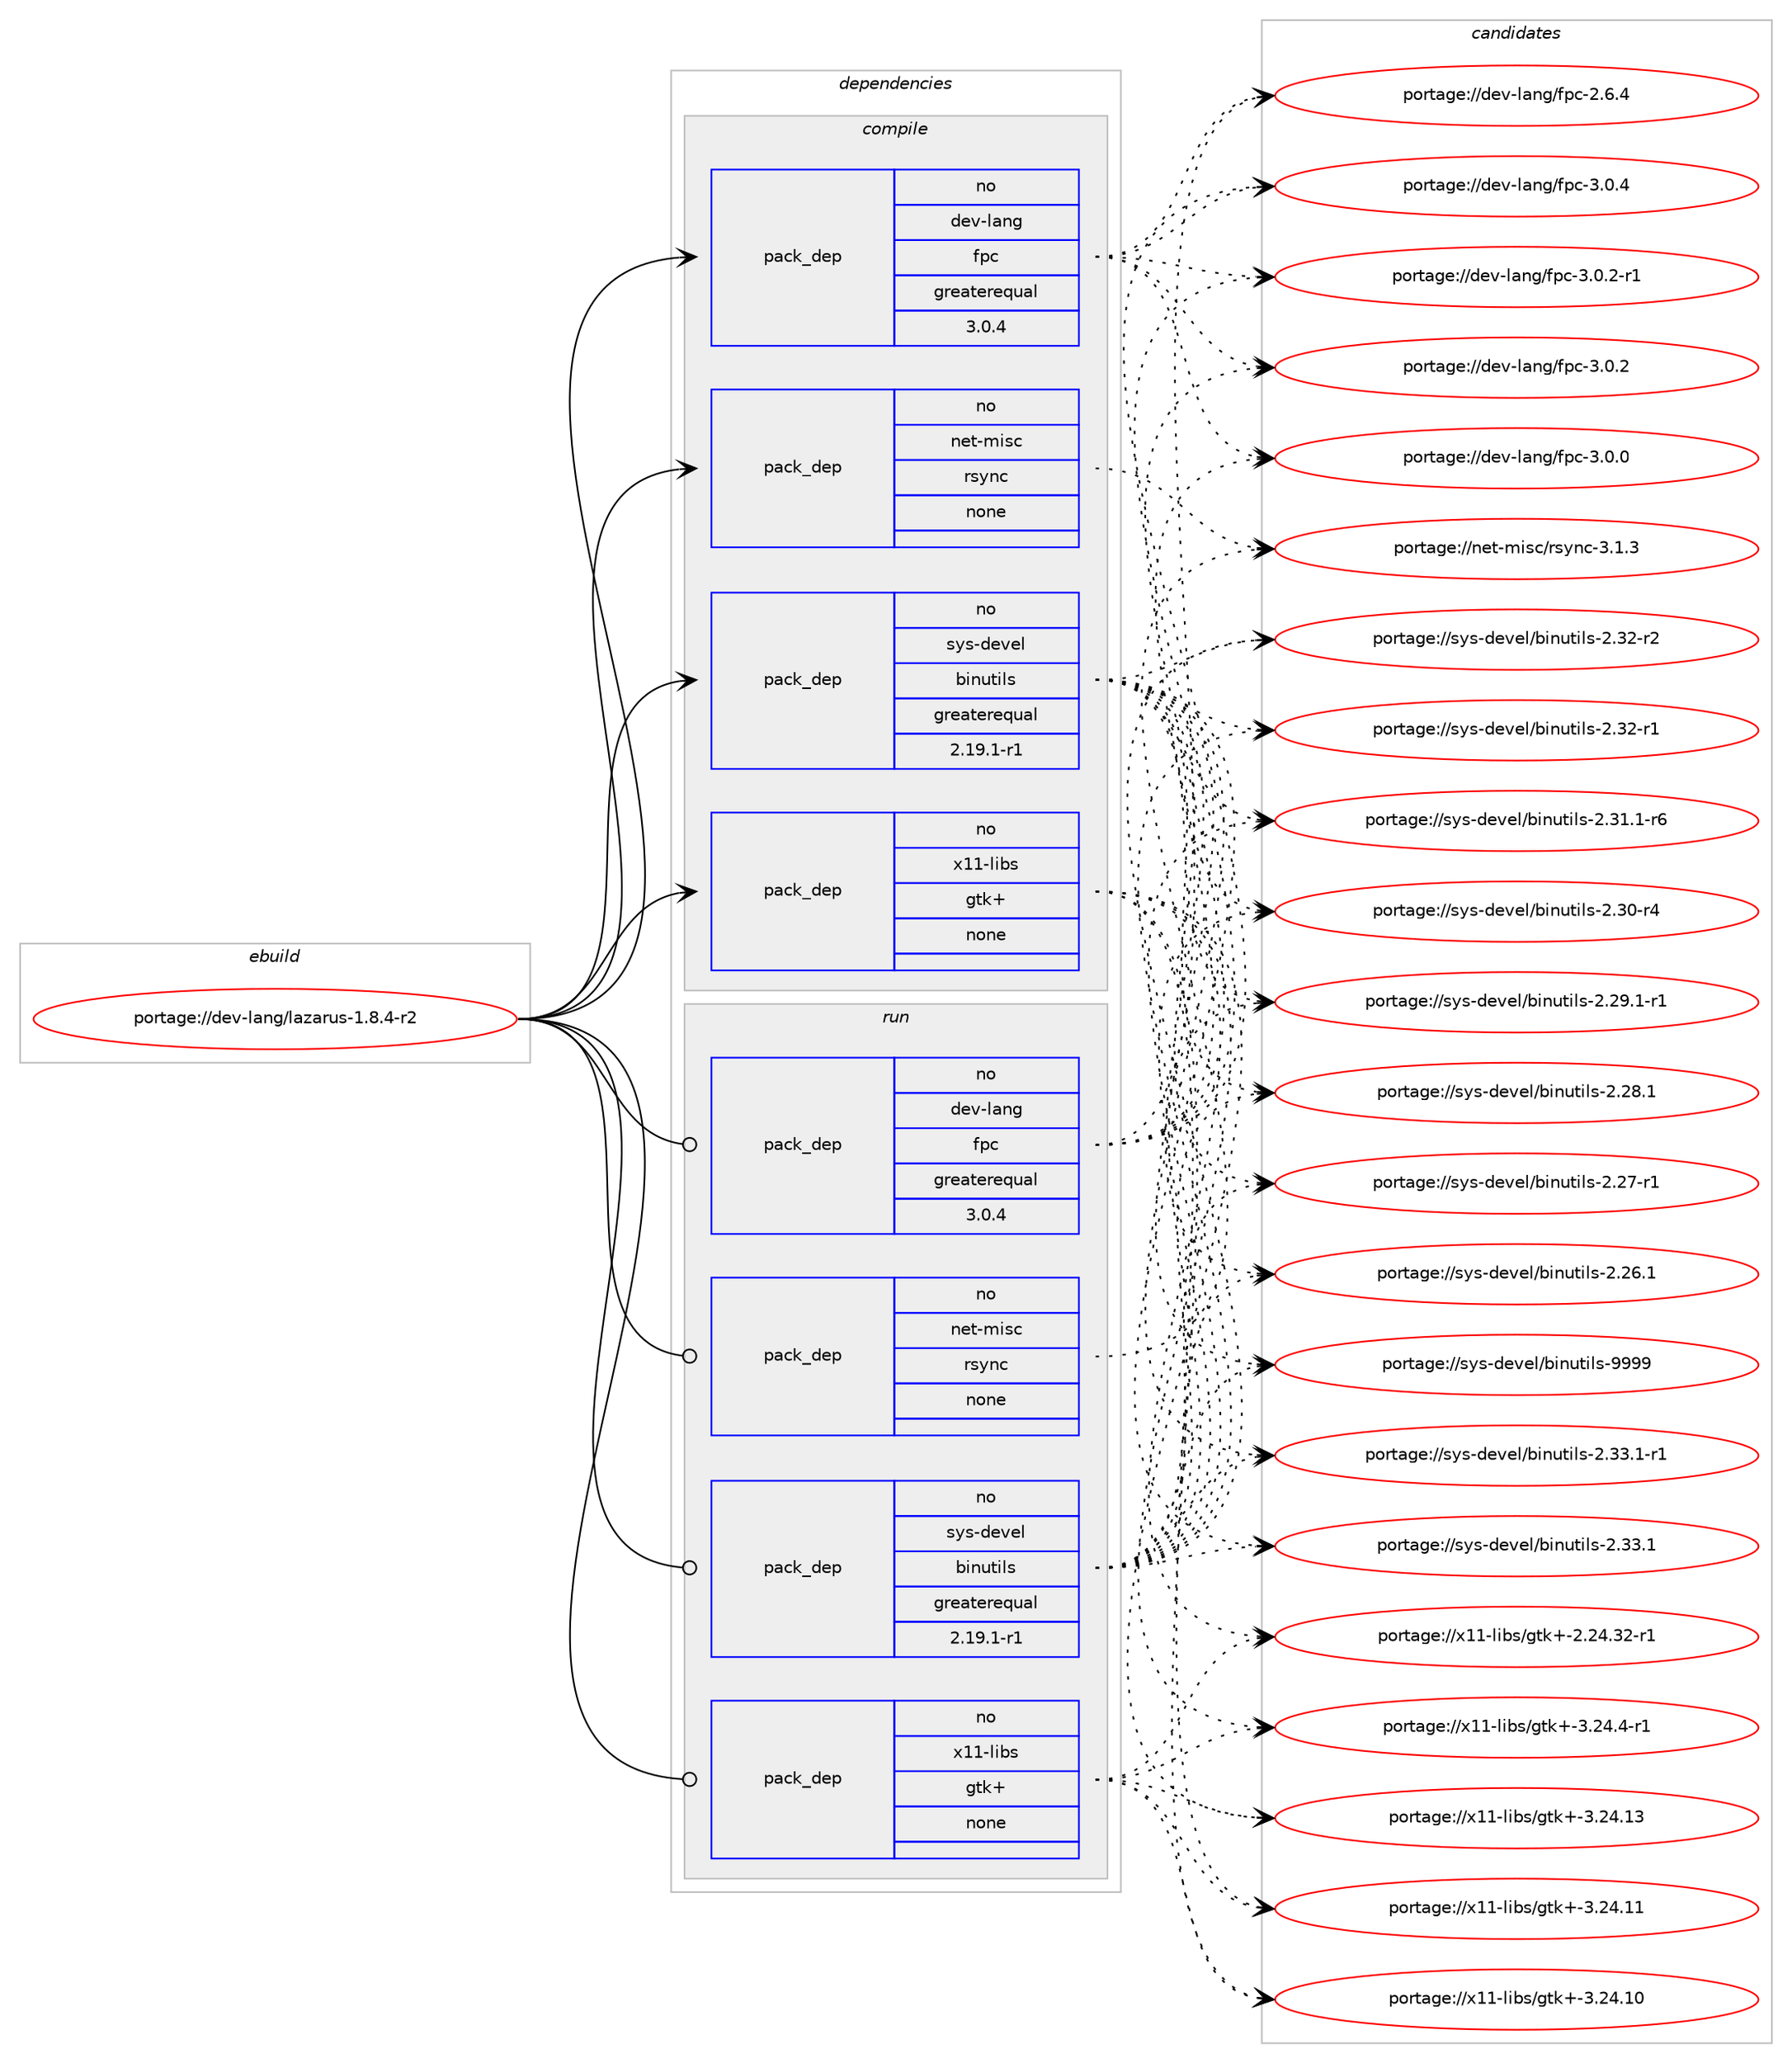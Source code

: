 digraph prolog {

# *************
# Graph options
# *************

newrank=true;
concentrate=true;
compound=true;
graph [rankdir=LR,fontname=Helvetica,fontsize=10,ranksep=1.5];#, ranksep=2.5, nodesep=0.2];
edge  [arrowhead=vee];
node  [fontname=Helvetica,fontsize=10];

# **********
# The ebuild
# **********

subgraph cluster_leftcol {
color=gray;
label=<<i>ebuild</i>>;
id [label="portage://dev-lang/lazarus-1.8.4-r2", color=red, width=4, href="../dev-lang/lazarus-1.8.4-r2.svg"];
}

# ****************
# The dependencies
# ****************

subgraph cluster_midcol {
color=gray;
label=<<i>dependencies</i>>;
subgraph cluster_compile {
fillcolor="#eeeeee";
style=filled;
label=<<i>compile</i>>;
subgraph pack388882 {
dependency522929 [label=<<TABLE BORDER="0" CELLBORDER="1" CELLSPACING="0" CELLPADDING="4" WIDTH="220"><TR><TD ROWSPAN="6" CELLPADDING="30">pack_dep</TD></TR><TR><TD WIDTH="110">no</TD></TR><TR><TD>dev-lang</TD></TR><TR><TD>fpc</TD></TR><TR><TD>greaterequal</TD></TR><TR><TD>3.0.4</TD></TR></TABLE>>, shape=none, color=blue];
}
id:e -> dependency522929:w [weight=20,style="solid",arrowhead="vee"];
subgraph pack388883 {
dependency522930 [label=<<TABLE BORDER="0" CELLBORDER="1" CELLSPACING="0" CELLPADDING="4" WIDTH="220"><TR><TD ROWSPAN="6" CELLPADDING="30">pack_dep</TD></TR><TR><TD WIDTH="110">no</TD></TR><TR><TD>net-misc</TD></TR><TR><TD>rsync</TD></TR><TR><TD>none</TD></TR><TR><TD></TD></TR></TABLE>>, shape=none, color=blue];
}
id:e -> dependency522930:w [weight=20,style="solid",arrowhead="vee"];
subgraph pack388884 {
dependency522931 [label=<<TABLE BORDER="0" CELLBORDER="1" CELLSPACING="0" CELLPADDING="4" WIDTH="220"><TR><TD ROWSPAN="6" CELLPADDING="30">pack_dep</TD></TR><TR><TD WIDTH="110">no</TD></TR><TR><TD>sys-devel</TD></TR><TR><TD>binutils</TD></TR><TR><TD>greaterequal</TD></TR><TR><TD>2.19.1-r1</TD></TR></TABLE>>, shape=none, color=blue];
}
id:e -> dependency522931:w [weight=20,style="solid",arrowhead="vee"];
subgraph pack388885 {
dependency522932 [label=<<TABLE BORDER="0" CELLBORDER="1" CELLSPACING="0" CELLPADDING="4" WIDTH="220"><TR><TD ROWSPAN="6" CELLPADDING="30">pack_dep</TD></TR><TR><TD WIDTH="110">no</TD></TR><TR><TD>x11-libs</TD></TR><TR><TD>gtk+</TD></TR><TR><TD>none</TD></TR><TR><TD></TD></TR></TABLE>>, shape=none, color=blue];
}
id:e -> dependency522932:w [weight=20,style="solid",arrowhead="vee"];
}
subgraph cluster_compileandrun {
fillcolor="#eeeeee";
style=filled;
label=<<i>compile and run</i>>;
}
subgraph cluster_run {
fillcolor="#eeeeee";
style=filled;
label=<<i>run</i>>;
subgraph pack388886 {
dependency522933 [label=<<TABLE BORDER="0" CELLBORDER="1" CELLSPACING="0" CELLPADDING="4" WIDTH="220"><TR><TD ROWSPAN="6" CELLPADDING="30">pack_dep</TD></TR><TR><TD WIDTH="110">no</TD></TR><TR><TD>dev-lang</TD></TR><TR><TD>fpc</TD></TR><TR><TD>greaterequal</TD></TR><TR><TD>3.0.4</TD></TR></TABLE>>, shape=none, color=blue];
}
id:e -> dependency522933:w [weight=20,style="solid",arrowhead="odot"];
subgraph pack388887 {
dependency522934 [label=<<TABLE BORDER="0" CELLBORDER="1" CELLSPACING="0" CELLPADDING="4" WIDTH="220"><TR><TD ROWSPAN="6" CELLPADDING="30">pack_dep</TD></TR><TR><TD WIDTH="110">no</TD></TR><TR><TD>net-misc</TD></TR><TR><TD>rsync</TD></TR><TR><TD>none</TD></TR><TR><TD></TD></TR></TABLE>>, shape=none, color=blue];
}
id:e -> dependency522934:w [weight=20,style="solid",arrowhead="odot"];
subgraph pack388888 {
dependency522935 [label=<<TABLE BORDER="0" CELLBORDER="1" CELLSPACING="0" CELLPADDING="4" WIDTH="220"><TR><TD ROWSPAN="6" CELLPADDING="30">pack_dep</TD></TR><TR><TD WIDTH="110">no</TD></TR><TR><TD>sys-devel</TD></TR><TR><TD>binutils</TD></TR><TR><TD>greaterequal</TD></TR><TR><TD>2.19.1-r1</TD></TR></TABLE>>, shape=none, color=blue];
}
id:e -> dependency522935:w [weight=20,style="solid",arrowhead="odot"];
subgraph pack388889 {
dependency522936 [label=<<TABLE BORDER="0" CELLBORDER="1" CELLSPACING="0" CELLPADDING="4" WIDTH="220"><TR><TD ROWSPAN="6" CELLPADDING="30">pack_dep</TD></TR><TR><TD WIDTH="110">no</TD></TR><TR><TD>x11-libs</TD></TR><TR><TD>gtk+</TD></TR><TR><TD>none</TD></TR><TR><TD></TD></TR></TABLE>>, shape=none, color=blue];
}
id:e -> dependency522936:w [weight=20,style="solid",arrowhead="odot"];
}
}

# **************
# The candidates
# **************

subgraph cluster_choices {
rank=same;
color=gray;
label=<<i>candidates</i>>;

subgraph choice388882 {
color=black;
nodesep=1;
choice10010111845108971101034710211299455146484652 [label="portage://dev-lang/fpc-3.0.4", color=red, width=4,href="../dev-lang/fpc-3.0.4.svg"];
choice100101118451089711010347102112994551464846504511449 [label="portage://dev-lang/fpc-3.0.2-r1", color=red, width=4,href="../dev-lang/fpc-3.0.2-r1.svg"];
choice10010111845108971101034710211299455146484650 [label="portage://dev-lang/fpc-3.0.2", color=red, width=4,href="../dev-lang/fpc-3.0.2.svg"];
choice10010111845108971101034710211299455146484648 [label="portage://dev-lang/fpc-3.0.0", color=red, width=4,href="../dev-lang/fpc-3.0.0.svg"];
choice10010111845108971101034710211299455046544652 [label="portage://dev-lang/fpc-2.6.4", color=red, width=4,href="../dev-lang/fpc-2.6.4.svg"];
dependency522929:e -> choice10010111845108971101034710211299455146484652:w [style=dotted,weight="100"];
dependency522929:e -> choice100101118451089711010347102112994551464846504511449:w [style=dotted,weight="100"];
dependency522929:e -> choice10010111845108971101034710211299455146484650:w [style=dotted,weight="100"];
dependency522929:e -> choice10010111845108971101034710211299455146484648:w [style=dotted,weight="100"];
dependency522929:e -> choice10010111845108971101034710211299455046544652:w [style=dotted,weight="100"];
}
subgraph choice388883 {
color=black;
nodesep=1;
choice11010111645109105115994711411512111099455146494651 [label="portage://net-misc/rsync-3.1.3", color=red, width=4,href="../net-misc/rsync-3.1.3.svg"];
dependency522930:e -> choice11010111645109105115994711411512111099455146494651:w [style=dotted,weight="100"];
}
subgraph choice388884 {
color=black;
nodesep=1;
choice1151211154510010111810110847981051101171161051081154557575757 [label="portage://sys-devel/binutils-9999", color=red, width=4,href="../sys-devel/binutils-9999.svg"];
choice115121115451001011181011084798105110117116105108115455046515146494511449 [label="portage://sys-devel/binutils-2.33.1-r1", color=red, width=4,href="../sys-devel/binutils-2.33.1-r1.svg"];
choice11512111545100101118101108479810511011711610510811545504651514649 [label="portage://sys-devel/binutils-2.33.1", color=red, width=4,href="../sys-devel/binutils-2.33.1.svg"];
choice11512111545100101118101108479810511011711610510811545504651504511450 [label="portage://sys-devel/binutils-2.32-r2", color=red, width=4,href="../sys-devel/binutils-2.32-r2.svg"];
choice11512111545100101118101108479810511011711610510811545504651504511449 [label="portage://sys-devel/binutils-2.32-r1", color=red, width=4,href="../sys-devel/binutils-2.32-r1.svg"];
choice115121115451001011181011084798105110117116105108115455046514946494511454 [label="portage://sys-devel/binutils-2.31.1-r6", color=red, width=4,href="../sys-devel/binutils-2.31.1-r6.svg"];
choice11512111545100101118101108479810511011711610510811545504651484511452 [label="portage://sys-devel/binutils-2.30-r4", color=red, width=4,href="../sys-devel/binutils-2.30-r4.svg"];
choice115121115451001011181011084798105110117116105108115455046505746494511449 [label="portage://sys-devel/binutils-2.29.1-r1", color=red, width=4,href="../sys-devel/binutils-2.29.1-r1.svg"];
choice11512111545100101118101108479810511011711610510811545504650564649 [label="portage://sys-devel/binutils-2.28.1", color=red, width=4,href="../sys-devel/binutils-2.28.1.svg"];
choice11512111545100101118101108479810511011711610510811545504650554511449 [label="portage://sys-devel/binutils-2.27-r1", color=red, width=4,href="../sys-devel/binutils-2.27-r1.svg"];
choice11512111545100101118101108479810511011711610510811545504650544649 [label="portage://sys-devel/binutils-2.26.1", color=red, width=4,href="../sys-devel/binutils-2.26.1.svg"];
dependency522931:e -> choice1151211154510010111810110847981051101171161051081154557575757:w [style=dotted,weight="100"];
dependency522931:e -> choice115121115451001011181011084798105110117116105108115455046515146494511449:w [style=dotted,weight="100"];
dependency522931:e -> choice11512111545100101118101108479810511011711610510811545504651514649:w [style=dotted,weight="100"];
dependency522931:e -> choice11512111545100101118101108479810511011711610510811545504651504511450:w [style=dotted,weight="100"];
dependency522931:e -> choice11512111545100101118101108479810511011711610510811545504651504511449:w [style=dotted,weight="100"];
dependency522931:e -> choice115121115451001011181011084798105110117116105108115455046514946494511454:w [style=dotted,weight="100"];
dependency522931:e -> choice11512111545100101118101108479810511011711610510811545504651484511452:w [style=dotted,weight="100"];
dependency522931:e -> choice115121115451001011181011084798105110117116105108115455046505746494511449:w [style=dotted,weight="100"];
dependency522931:e -> choice11512111545100101118101108479810511011711610510811545504650564649:w [style=dotted,weight="100"];
dependency522931:e -> choice11512111545100101118101108479810511011711610510811545504650554511449:w [style=dotted,weight="100"];
dependency522931:e -> choice11512111545100101118101108479810511011711610510811545504650544649:w [style=dotted,weight="100"];
}
subgraph choice388885 {
color=black;
nodesep=1;
choice120494945108105981154710311610743455146505246524511449 [label="portage://x11-libs/gtk+-3.24.4-r1", color=red, width=4,href="../x11-libs/gtk+-3.24.4-r1.svg"];
choice1204949451081059811547103116107434551465052464951 [label="portage://x11-libs/gtk+-3.24.13", color=red, width=4,href="../x11-libs/gtk+-3.24.13.svg"];
choice1204949451081059811547103116107434551465052464949 [label="portage://x11-libs/gtk+-3.24.11", color=red, width=4,href="../x11-libs/gtk+-3.24.11.svg"];
choice1204949451081059811547103116107434551465052464948 [label="portage://x11-libs/gtk+-3.24.10", color=red, width=4,href="../x11-libs/gtk+-3.24.10.svg"];
choice12049494510810598115471031161074345504650524651504511449 [label="portage://x11-libs/gtk+-2.24.32-r1", color=red, width=4,href="../x11-libs/gtk+-2.24.32-r1.svg"];
dependency522932:e -> choice120494945108105981154710311610743455146505246524511449:w [style=dotted,weight="100"];
dependency522932:e -> choice1204949451081059811547103116107434551465052464951:w [style=dotted,weight="100"];
dependency522932:e -> choice1204949451081059811547103116107434551465052464949:w [style=dotted,weight="100"];
dependency522932:e -> choice1204949451081059811547103116107434551465052464948:w [style=dotted,weight="100"];
dependency522932:e -> choice12049494510810598115471031161074345504650524651504511449:w [style=dotted,weight="100"];
}
subgraph choice388886 {
color=black;
nodesep=1;
choice10010111845108971101034710211299455146484652 [label="portage://dev-lang/fpc-3.0.4", color=red, width=4,href="../dev-lang/fpc-3.0.4.svg"];
choice100101118451089711010347102112994551464846504511449 [label="portage://dev-lang/fpc-3.0.2-r1", color=red, width=4,href="../dev-lang/fpc-3.0.2-r1.svg"];
choice10010111845108971101034710211299455146484650 [label="portage://dev-lang/fpc-3.0.2", color=red, width=4,href="../dev-lang/fpc-3.0.2.svg"];
choice10010111845108971101034710211299455146484648 [label="portage://dev-lang/fpc-3.0.0", color=red, width=4,href="../dev-lang/fpc-3.0.0.svg"];
choice10010111845108971101034710211299455046544652 [label="portage://dev-lang/fpc-2.6.4", color=red, width=4,href="../dev-lang/fpc-2.6.4.svg"];
dependency522933:e -> choice10010111845108971101034710211299455146484652:w [style=dotted,weight="100"];
dependency522933:e -> choice100101118451089711010347102112994551464846504511449:w [style=dotted,weight="100"];
dependency522933:e -> choice10010111845108971101034710211299455146484650:w [style=dotted,weight="100"];
dependency522933:e -> choice10010111845108971101034710211299455146484648:w [style=dotted,weight="100"];
dependency522933:e -> choice10010111845108971101034710211299455046544652:w [style=dotted,weight="100"];
}
subgraph choice388887 {
color=black;
nodesep=1;
choice11010111645109105115994711411512111099455146494651 [label="portage://net-misc/rsync-3.1.3", color=red, width=4,href="../net-misc/rsync-3.1.3.svg"];
dependency522934:e -> choice11010111645109105115994711411512111099455146494651:w [style=dotted,weight="100"];
}
subgraph choice388888 {
color=black;
nodesep=1;
choice1151211154510010111810110847981051101171161051081154557575757 [label="portage://sys-devel/binutils-9999", color=red, width=4,href="../sys-devel/binutils-9999.svg"];
choice115121115451001011181011084798105110117116105108115455046515146494511449 [label="portage://sys-devel/binutils-2.33.1-r1", color=red, width=4,href="../sys-devel/binutils-2.33.1-r1.svg"];
choice11512111545100101118101108479810511011711610510811545504651514649 [label="portage://sys-devel/binutils-2.33.1", color=red, width=4,href="../sys-devel/binutils-2.33.1.svg"];
choice11512111545100101118101108479810511011711610510811545504651504511450 [label="portage://sys-devel/binutils-2.32-r2", color=red, width=4,href="../sys-devel/binutils-2.32-r2.svg"];
choice11512111545100101118101108479810511011711610510811545504651504511449 [label="portage://sys-devel/binutils-2.32-r1", color=red, width=4,href="../sys-devel/binutils-2.32-r1.svg"];
choice115121115451001011181011084798105110117116105108115455046514946494511454 [label="portage://sys-devel/binutils-2.31.1-r6", color=red, width=4,href="../sys-devel/binutils-2.31.1-r6.svg"];
choice11512111545100101118101108479810511011711610510811545504651484511452 [label="portage://sys-devel/binutils-2.30-r4", color=red, width=4,href="../sys-devel/binutils-2.30-r4.svg"];
choice115121115451001011181011084798105110117116105108115455046505746494511449 [label="portage://sys-devel/binutils-2.29.1-r1", color=red, width=4,href="../sys-devel/binutils-2.29.1-r1.svg"];
choice11512111545100101118101108479810511011711610510811545504650564649 [label="portage://sys-devel/binutils-2.28.1", color=red, width=4,href="../sys-devel/binutils-2.28.1.svg"];
choice11512111545100101118101108479810511011711610510811545504650554511449 [label="portage://sys-devel/binutils-2.27-r1", color=red, width=4,href="../sys-devel/binutils-2.27-r1.svg"];
choice11512111545100101118101108479810511011711610510811545504650544649 [label="portage://sys-devel/binutils-2.26.1", color=red, width=4,href="../sys-devel/binutils-2.26.1.svg"];
dependency522935:e -> choice1151211154510010111810110847981051101171161051081154557575757:w [style=dotted,weight="100"];
dependency522935:e -> choice115121115451001011181011084798105110117116105108115455046515146494511449:w [style=dotted,weight="100"];
dependency522935:e -> choice11512111545100101118101108479810511011711610510811545504651514649:w [style=dotted,weight="100"];
dependency522935:e -> choice11512111545100101118101108479810511011711610510811545504651504511450:w [style=dotted,weight="100"];
dependency522935:e -> choice11512111545100101118101108479810511011711610510811545504651504511449:w [style=dotted,weight="100"];
dependency522935:e -> choice115121115451001011181011084798105110117116105108115455046514946494511454:w [style=dotted,weight="100"];
dependency522935:e -> choice11512111545100101118101108479810511011711610510811545504651484511452:w [style=dotted,weight="100"];
dependency522935:e -> choice115121115451001011181011084798105110117116105108115455046505746494511449:w [style=dotted,weight="100"];
dependency522935:e -> choice11512111545100101118101108479810511011711610510811545504650564649:w [style=dotted,weight="100"];
dependency522935:e -> choice11512111545100101118101108479810511011711610510811545504650554511449:w [style=dotted,weight="100"];
dependency522935:e -> choice11512111545100101118101108479810511011711610510811545504650544649:w [style=dotted,weight="100"];
}
subgraph choice388889 {
color=black;
nodesep=1;
choice120494945108105981154710311610743455146505246524511449 [label="portage://x11-libs/gtk+-3.24.4-r1", color=red, width=4,href="../x11-libs/gtk+-3.24.4-r1.svg"];
choice1204949451081059811547103116107434551465052464951 [label="portage://x11-libs/gtk+-3.24.13", color=red, width=4,href="../x11-libs/gtk+-3.24.13.svg"];
choice1204949451081059811547103116107434551465052464949 [label="portage://x11-libs/gtk+-3.24.11", color=red, width=4,href="../x11-libs/gtk+-3.24.11.svg"];
choice1204949451081059811547103116107434551465052464948 [label="portage://x11-libs/gtk+-3.24.10", color=red, width=4,href="../x11-libs/gtk+-3.24.10.svg"];
choice12049494510810598115471031161074345504650524651504511449 [label="portage://x11-libs/gtk+-2.24.32-r1", color=red, width=4,href="../x11-libs/gtk+-2.24.32-r1.svg"];
dependency522936:e -> choice120494945108105981154710311610743455146505246524511449:w [style=dotted,weight="100"];
dependency522936:e -> choice1204949451081059811547103116107434551465052464951:w [style=dotted,weight="100"];
dependency522936:e -> choice1204949451081059811547103116107434551465052464949:w [style=dotted,weight="100"];
dependency522936:e -> choice1204949451081059811547103116107434551465052464948:w [style=dotted,weight="100"];
dependency522936:e -> choice12049494510810598115471031161074345504650524651504511449:w [style=dotted,weight="100"];
}
}

}
